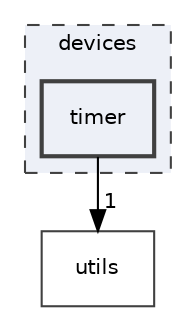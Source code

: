 digraph "devices/timer"
{
 // LATEX_PDF_SIZE
  edge [fontname="Helvetica",fontsize="10",labelfontname="Helvetica",labelfontsize="10"];
  node [fontname="Helvetica",fontsize="10",shape=record];
  compound=true
  subgraph clusterdir_07b86ffc266b39efa5bbdc0e9fdb330a {
    graph [ bgcolor="#edf0f7", pencolor="grey25", style="filled,dashed,", label="devices", fontname="Helvetica", fontsize="10", URL="dir_07b86ffc266b39efa5bbdc0e9fdb330a.html"]
  dir_cdc2f91998950c826a14ee9673d4985a [shape=box, label="timer", style="filled,bold,", fillcolor="#edf0f7", color="grey25", URL="dir_cdc2f91998950c826a14ee9673d4985a.html"];
  }
  dir_cbdb8362360e11eafe2fa3bc74cf0ffd [shape=box, label="utils", style="", fillcolor="#edf0f7", color="grey25", URL="dir_cbdb8362360e11eafe2fa3bc74cf0ffd.html"];
  dir_cdc2f91998950c826a14ee9673d4985a->dir_cbdb8362360e11eafe2fa3bc74cf0ffd [headlabel="1", labeldistance=1.5 headhref="dir_000004_000005.html"];
}
